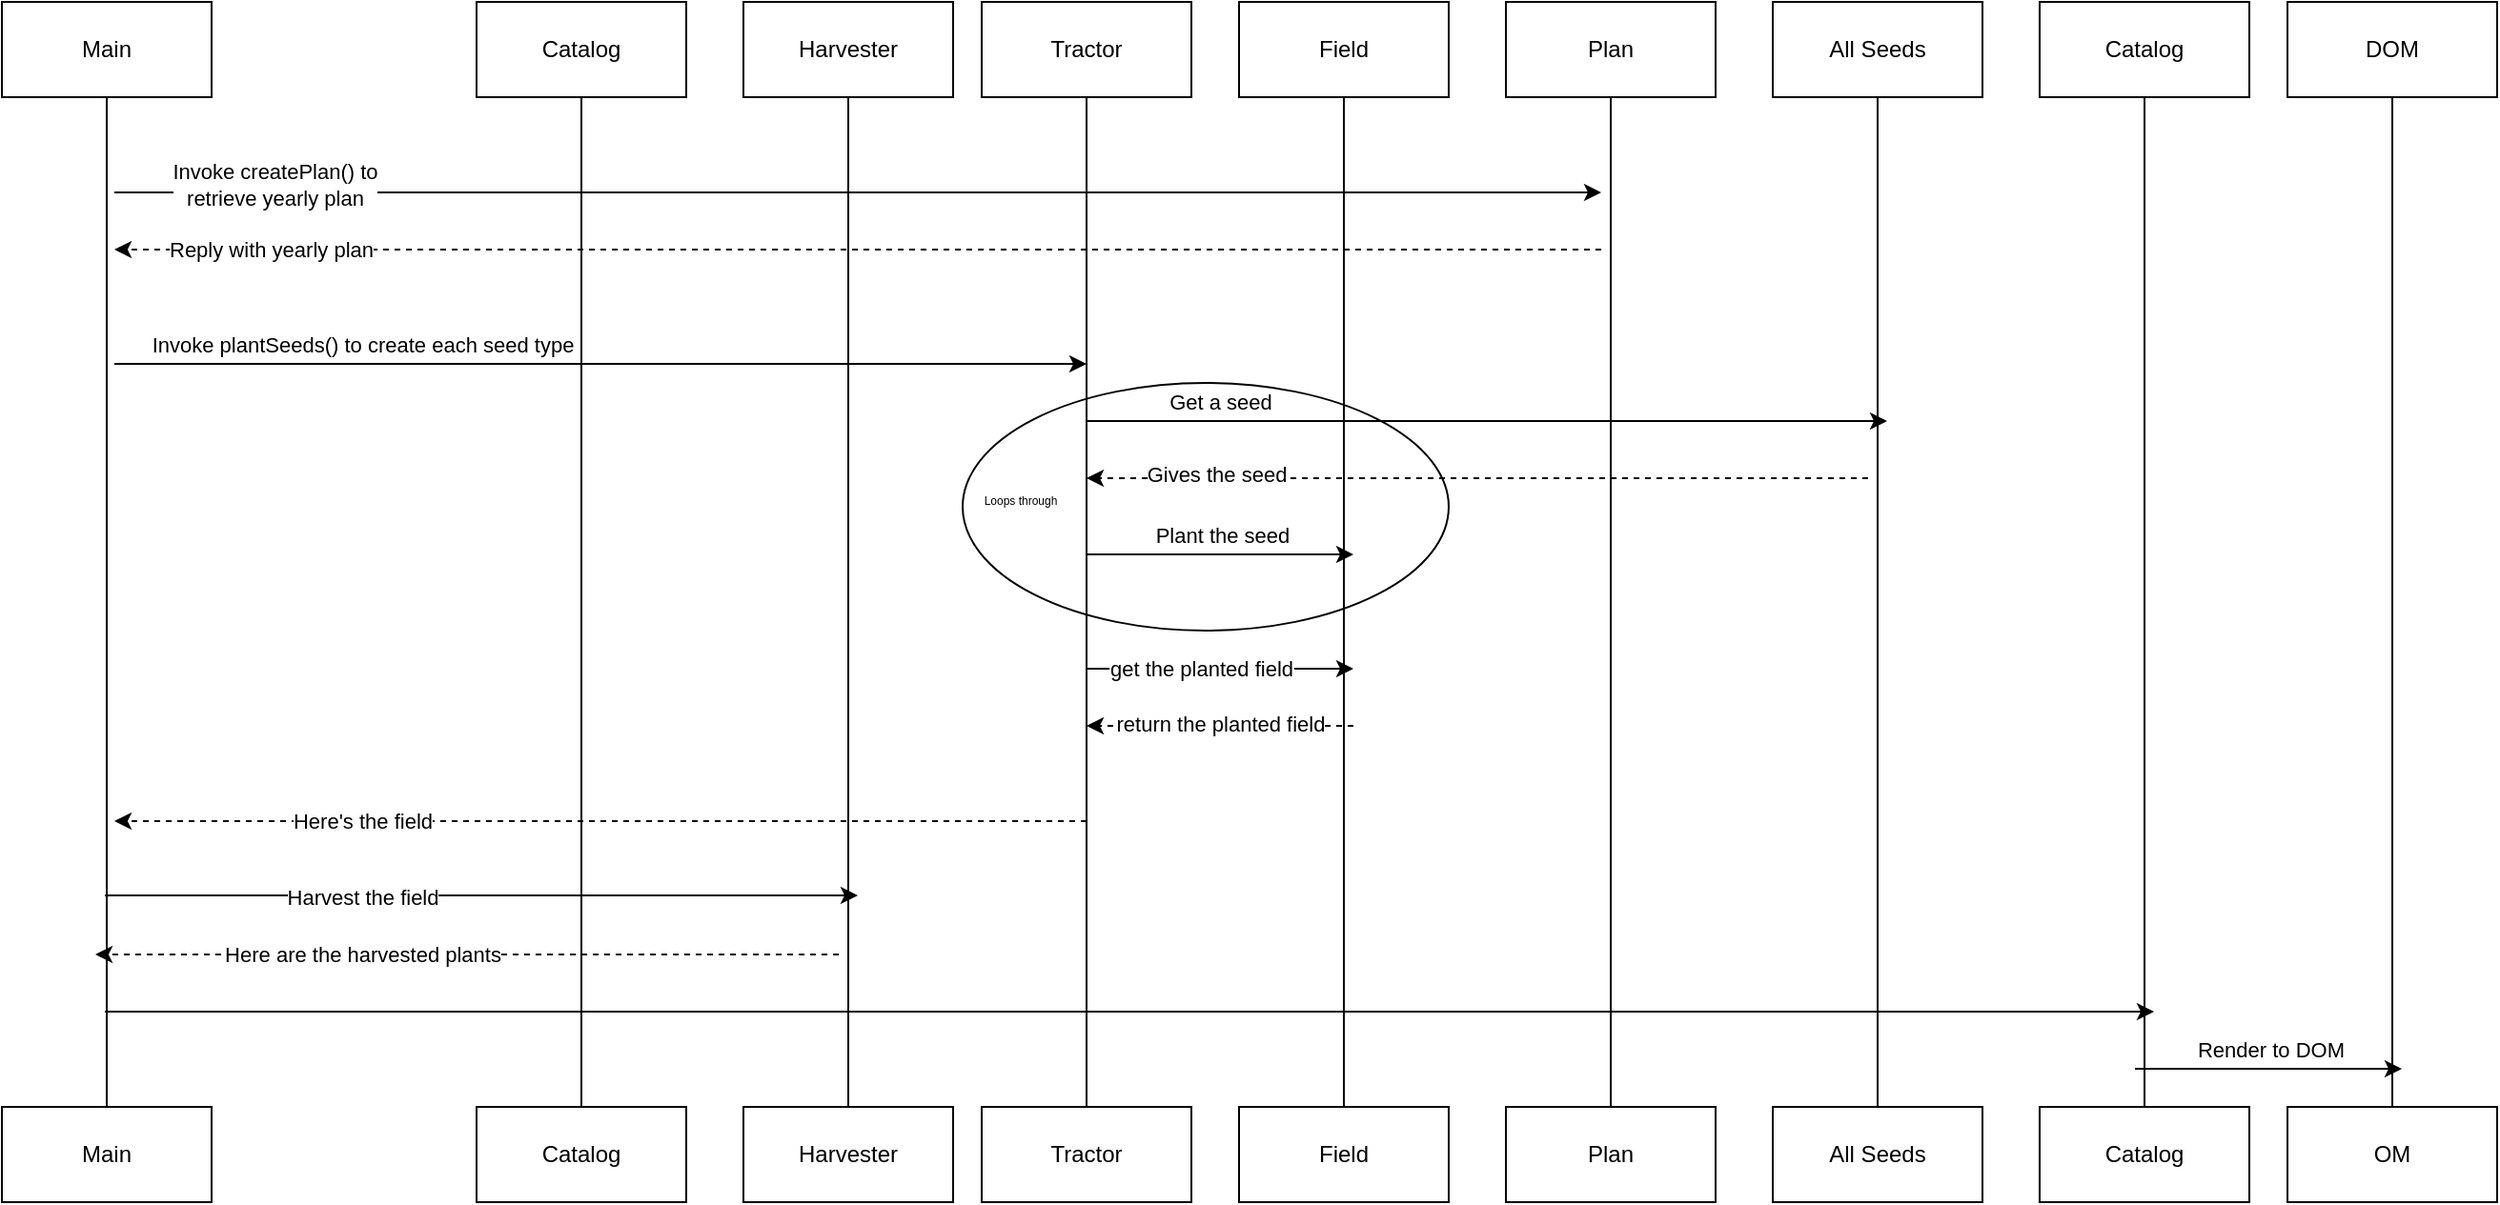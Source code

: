 <mxfile>
    <diagram id="8JgOMA_g6nNIU_0vYsbw" name="Page-1">
        <mxGraphModel dx="2029" dy="895" grid="1" gridSize="10" guides="1" tooltips="1" connect="1" arrows="1" fold="1" page="1" pageScale="1" pageWidth="850" pageHeight="1100" math="0" shadow="0">
            <root>
                <mxCell id="0"/>
                <mxCell id="1" parent="0"/>
                <mxCell id="100" value="" style="ellipse;whiteSpace=wrap;html=1;" vertex="1" parent="1">
                    <mxGeometry x="415" y="280" width="255" height="130" as="geometry"/>
                </mxCell>
                <mxCell id="4" style="edgeStyle=none;html=1;entryX=0.5;entryY=0;entryDx=0;entryDy=0;endArrow=none;endFill=0;" parent="1" source="2" target="3" edge="1">
                    <mxGeometry relative="1" as="geometry"/>
                </mxCell>
                <mxCell id="2" value="Main" style="whiteSpace=wrap;html=1;" parent="1" vertex="1">
                    <mxGeometry x="-89" y="80" width="110" height="50" as="geometry"/>
                </mxCell>
                <mxCell id="3" value="Main" style="whiteSpace=wrap;html=1;" parent="1" vertex="1">
                    <mxGeometry x="-89" y="660" width="110" height="50" as="geometry"/>
                </mxCell>
                <mxCell id="5" style="edgeStyle=none;html=1;entryX=0.5;entryY=0;entryDx=0;entryDy=0;endArrow=none;endFill=0;" parent="1" source="6" target="7" edge="1">
                    <mxGeometry relative="1" as="geometry"/>
                </mxCell>
                <mxCell id="6" value="Catalog" style="whiteSpace=wrap;html=1;" parent="1" vertex="1">
                    <mxGeometry x="160" y="80" width="110" height="50" as="geometry"/>
                </mxCell>
                <mxCell id="7" value="Catalog" style="whiteSpace=wrap;html=1;" parent="1" vertex="1">
                    <mxGeometry x="160" y="660" width="110" height="50" as="geometry"/>
                </mxCell>
                <mxCell id="8" style="edgeStyle=none;html=1;entryX=0.5;entryY=0;entryDx=0;entryDy=0;endArrow=none;endFill=0;" parent="1" source="9" target="10" edge="1">
                    <mxGeometry relative="1" as="geometry"/>
                </mxCell>
                <mxCell id="9" value="Harvester" style="whiteSpace=wrap;html=1;" parent="1" vertex="1">
                    <mxGeometry x="300" y="80" width="110" height="50" as="geometry"/>
                </mxCell>
                <mxCell id="10" value="Harvester" style="whiteSpace=wrap;html=1;" parent="1" vertex="1">
                    <mxGeometry x="300" y="660" width="110" height="50" as="geometry"/>
                </mxCell>
                <mxCell id="11" style="edgeStyle=none;html=1;entryX=0.5;entryY=0;entryDx=0;entryDy=0;endArrow=none;endFill=0;" parent="1" source="12" target="13" edge="1">
                    <mxGeometry relative="1" as="geometry"/>
                </mxCell>
                <mxCell id="12" value="Tractor" style="whiteSpace=wrap;html=1;" parent="1" vertex="1">
                    <mxGeometry x="425" y="80" width="110" height="50" as="geometry"/>
                </mxCell>
                <mxCell id="13" value="Tractor" style="whiteSpace=wrap;html=1;" parent="1" vertex="1">
                    <mxGeometry x="425" y="660" width="110" height="50" as="geometry"/>
                </mxCell>
                <mxCell id="14" style="edgeStyle=none;html=1;entryX=0.5;entryY=0;entryDx=0;entryDy=0;endArrow=none;endFill=0;" parent="1" source="15" target="16" edge="1">
                    <mxGeometry relative="1" as="geometry"/>
                </mxCell>
                <mxCell id="15" value="Field" style="whiteSpace=wrap;html=1;" parent="1" vertex="1">
                    <mxGeometry x="560" y="80" width="110" height="50" as="geometry"/>
                </mxCell>
                <mxCell id="16" value="Field" style="whiteSpace=wrap;html=1;" parent="1" vertex="1">
                    <mxGeometry x="560" y="660" width="110" height="50" as="geometry"/>
                </mxCell>
                <mxCell id="17" style="edgeStyle=none;html=1;entryX=0.5;entryY=0;entryDx=0;entryDy=0;endArrow=none;endFill=0;" parent="1" source="18" target="19" edge="1">
                    <mxGeometry relative="1" as="geometry"/>
                </mxCell>
                <mxCell id="18" value="Plan" style="whiteSpace=wrap;html=1;" parent="1" vertex="1">
                    <mxGeometry x="700" y="80" width="110" height="50" as="geometry"/>
                </mxCell>
                <mxCell id="19" value="Plan" style="whiteSpace=wrap;html=1;" parent="1" vertex="1">
                    <mxGeometry x="700" y="660" width="110" height="50" as="geometry"/>
                </mxCell>
                <mxCell id="20" style="edgeStyle=none;html=1;entryX=0.5;entryY=0;entryDx=0;entryDy=0;endArrow=none;endFill=0;" parent="1" source="21" target="22" edge="1">
                    <mxGeometry relative="1" as="geometry"/>
                </mxCell>
                <mxCell id="21" value="All Seeds" style="whiteSpace=wrap;html=1;" parent="1" vertex="1">
                    <mxGeometry x="840" y="80" width="110" height="50" as="geometry"/>
                </mxCell>
                <mxCell id="22" value="All Seeds" style="whiteSpace=wrap;html=1;" parent="1" vertex="1">
                    <mxGeometry x="840" y="660" width="110" height="50" as="geometry"/>
                </mxCell>
                <mxCell id="26" value="" style="edgeStyle=none;orthogonalLoop=1;jettySize=auto;html=1;endArrow=classic;endFill=1;" parent="1" edge="1">
                    <mxGeometry width="100" relative="1" as="geometry">
                        <mxPoint x="-30" y="180" as="sourcePoint"/>
                        <mxPoint x="750" y="180" as="targetPoint"/>
                        <Array as="points"/>
                    </mxGeometry>
                </mxCell>
                <mxCell id="28" value="Invoke createPlan() to &lt;br&gt;retrieve yearly plan" style="edgeLabel;html=1;align=center;verticalAlign=middle;resizable=0;points=[];" parent="26" vertex="1" connectable="0">
                    <mxGeometry x="-0.784" y="4" relative="1" as="geometry">
                        <mxPoint as="offset"/>
                    </mxGeometry>
                </mxCell>
                <mxCell id="27" value="" style="edgeStyle=none;orthogonalLoop=1;jettySize=auto;html=1;endArrow=classic;endFill=1;dashed=1;" parent="1" edge="1">
                    <mxGeometry width="100" relative="1" as="geometry">
                        <mxPoint x="750" y="210" as="sourcePoint"/>
                        <mxPoint x="-30" y="210" as="targetPoint"/>
                        <Array as="points"/>
                    </mxGeometry>
                </mxCell>
                <mxCell id="29" value="Reply with yearly plan" style="edgeLabel;html=1;align=center;verticalAlign=middle;resizable=0;points=[];" parent="27" vertex="1" connectable="0">
                    <mxGeometry x="0.806" relative="1" as="geometry">
                        <mxPoint x="6" as="offset"/>
                    </mxGeometry>
                </mxCell>
                <mxCell id="71" value="" style="edgeStyle=none;orthogonalLoop=1;jettySize=auto;html=1;" edge="1" parent="1">
                    <mxGeometry width="100" relative="1" as="geometry">
                        <mxPoint x="-30" y="270" as="sourcePoint"/>
                        <mxPoint x="480" y="270" as="targetPoint"/>
                        <Array as="points"/>
                    </mxGeometry>
                </mxCell>
                <mxCell id="72" value="Invoke plantSeeds() to create each seed type" style="edgeLabel;html=1;align=center;verticalAlign=middle;resizable=0;points=[];" vertex="1" connectable="0" parent="71">
                    <mxGeometry x="-0.396" y="5" relative="1" as="geometry">
                        <mxPoint x="-24" y="-5" as="offset"/>
                    </mxGeometry>
                </mxCell>
                <mxCell id="75" value="" style="edgeStyle=none;orthogonalLoop=1;jettySize=auto;html=1;" edge="1" parent="1">
                    <mxGeometry width="100" relative="1" as="geometry">
                        <mxPoint x="480" y="300" as="sourcePoint"/>
                        <mxPoint x="900" y="300" as="targetPoint"/>
                        <Array as="points"/>
                    </mxGeometry>
                </mxCell>
                <mxCell id="76" value="Get a seed" style="edgeLabel;html=1;align=center;verticalAlign=middle;resizable=0;points=[];" vertex="1" connectable="0" parent="75">
                    <mxGeometry x="-0.396" y="5" relative="1" as="geometry">
                        <mxPoint x="-57" y="-5" as="offset"/>
                    </mxGeometry>
                </mxCell>
                <mxCell id="77" value="" style="edgeStyle=none;orthogonalLoop=1;jettySize=auto;html=1;dashed=1;" edge="1" parent="1">
                    <mxGeometry width="100" relative="1" as="geometry">
                        <mxPoint x="890" y="330" as="sourcePoint"/>
                        <mxPoint x="480" y="330" as="targetPoint"/>
                        <Array as="points"/>
                    </mxGeometry>
                </mxCell>
                <mxCell id="80" value="Gives the seed" style="edgeLabel;html=1;align=center;verticalAlign=middle;resizable=0;points=[];" vertex="1" connectable="0" parent="77">
                    <mxGeometry x="0.668" y="-2" relative="1" as="geometry">
                        <mxPoint as="offset"/>
                    </mxGeometry>
                </mxCell>
                <mxCell id="81" value="" style="edgeStyle=none;orthogonalLoop=1;jettySize=auto;html=1;" edge="1" parent="1">
                    <mxGeometry width="100" relative="1" as="geometry">
                        <mxPoint x="480" y="370" as="sourcePoint"/>
                        <mxPoint x="620" y="370" as="targetPoint"/>
                        <Array as="points"/>
                    </mxGeometry>
                </mxCell>
                <mxCell id="82" value="Plant the seed" style="edgeLabel;html=1;align=center;verticalAlign=middle;resizable=0;points=[];" vertex="1" connectable="0" parent="81">
                    <mxGeometry x="-0.396" y="5" relative="1" as="geometry">
                        <mxPoint x="28" y="-5" as="offset"/>
                    </mxGeometry>
                </mxCell>
                <mxCell id="83" value="" style="edgeStyle=none;orthogonalLoop=1;jettySize=auto;html=1;" edge="1" parent="1">
                    <mxGeometry width="100" relative="1" as="geometry">
                        <mxPoint x="480" y="430" as="sourcePoint"/>
                        <mxPoint x="620" y="430" as="targetPoint"/>
                        <Array as="points"/>
                    </mxGeometry>
                </mxCell>
                <mxCell id="86" value="get the planted field" style="edgeLabel;html=1;align=center;verticalAlign=middle;resizable=0;points=[];" vertex="1" connectable="0" parent="83">
                    <mxGeometry x="-0.143" relative="1" as="geometry">
                        <mxPoint as="offset"/>
                    </mxGeometry>
                </mxCell>
                <mxCell id="85" value="" style="edgeStyle=none;orthogonalLoop=1;jettySize=auto;html=1;dashed=1;" edge="1" parent="1">
                    <mxGeometry width="100" relative="1" as="geometry">
                        <mxPoint x="620" y="460" as="sourcePoint"/>
                        <mxPoint x="480" y="460" as="targetPoint"/>
                        <Array as="points"/>
                    </mxGeometry>
                </mxCell>
                <mxCell id="87" value="return the planted field" style="edgeLabel;html=1;align=center;verticalAlign=middle;resizable=0;points=[];" vertex="1" connectable="0" parent="85">
                    <mxGeometry x="0.243" y="-1" relative="1" as="geometry">
                        <mxPoint x="17" as="offset"/>
                    </mxGeometry>
                </mxCell>
                <mxCell id="88" value="" style="edgeStyle=none;orthogonalLoop=1;jettySize=auto;html=1;dashed=1;" edge="1" parent="1">
                    <mxGeometry width="100" relative="1" as="geometry">
                        <mxPoint x="480" y="510" as="sourcePoint"/>
                        <mxPoint x="-30" y="510" as="targetPoint"/>
                        <Array as="points"/>
                    </mxGeometry>
                </mxCell>
                <mxCell id="89" value="Here's the field" style="edgeLabel;html=1;align=center;verticalAlign=middle;resizable=0;points=[];" vertex="1" connectable="0" parent="88">
                    <mxGeometry x="0.243" y="-1" relative="1" as="geometry">
                        <mxPoint x="-63" y="1" as="offset"/>
                    </mxGeometry>
                </mxCell>
                <mxCell id="90" value="" style="edgeStyle=none;orthogonalLoop=1;jettySize=auto;html=1;endArrow=classic;endFill=1;" edge="1" parent="1">
                    <mxGeometry width="100" relative="1" as="geometry">
                        <mxPoint x="-35" y="549" as="sourcePoint"/>
                        <mxPoint x="360" y="549" as="targetPoint"/>
                        <Array as="points"/>
                    </mxGeometry>
                </mxCell>
                <mxCell id="92" value="Harvest the field" style="edgeLabel;html=1;align=center;verticalAlign=middle;resizable=0;points=[];" vertex="1" connectable="0" parent="90">
                    <mxGeometry x="-0.652" y="1" relative="1" as="geometry">
                        <mxPoint x="66" y="2" as="offset"/>
                    </mxGeometry>
                </mxCell>
                <mxCell id="103" value="&lt;font style=&quot;font-size: 6px;&quot;&gt;Loops through&lt;/font&gt;" style="text;html=1;align=center;verticalAlign=middle;resizable=0;points=[];autosize=1;strokeColor=none;fillColor=none;" vertex="1" parent="1">
                    <mxGeometry x="415" y="325" width="60" height="30" as="geometry"/>
                </mxCell>
                <mxCell id="104" value="" style="edgeStyle=none;orthogonalLoop=1;jettySize=auto;html=1;dashed=1;" edge="1" parent="1">
                    <mxGeometry width="100" relative="1" as="geometry">
                        <mxPoint x="350" y="580" as="sourcePoint"/>
                        <mxPoint x="-40" y="580" as="targetPoint"/>
                        <Array as="points"/>
                    </mxGeometry>
                </mxCell>
                <mxCell id="105" value="Here are the harvested plants" style="edgeLabel;html=1;align=center;verticalAlign=middle;resizable=0;points=[];" vertex="1" connectable="0" parent="104">
                    <mxGeometry x="0.243" y="-1" relative="1" as="geometry">
                        <mxPoint x="-8" y="1" as="offset"/>
                    </mxGeometry>
                </mxCell>
                <mxCell id="106" value="" style="edgeStyle=none;orthogonalLoop=1;jettySize=auto;html=1;" edge="1" parent="1">
                    <mxGeometry width="100" relative="1" as="geometry">
                        <mxPoint x="-35" y="610" as="sourcePoint"/>
                        <mxPoint x="1040" y="610" as="targetPoint"/>
                        <Array as="points"/>
                    </mxGeometry>
                </mxCell>
                <mxCell id="109" style="edgeStyle=none;html=1;entryX=0.5;entryY=0;entryDx=0;entryDy=0;endArrow=none;endFill=0;" edge="1" parent="1" source="110" target="111">
                    <mxGeometry relative="1" as="geometry"/>
                </mxCell>
                <mxCell id="110" value="Catalog" style="whiteSpace=wrap;html=1;" vertex="1" parent="1">
                    <mxGeometry x="980" y="80" width="110" height="50" as="geometry"/>
                </mxCell>
                <mxCell id="111" value="Catalog" style="whiteSpace=wrap;html=1;" vertex="1" parent="1">
                    <mxGeometry x="980" y="660" width="110" height="50" as="geometry"/>
                </mxCell>
                <mxCell id="112" style="edgeStyle=none;html=1;entryX=0.5;entryY=0;entryDx=0;entryDy=0;endArrow=none;endFill=0;" edge="1" parent="1" source="113" target="114">
                    <mxGeometry relative="1" as="geometry"/>
                </mxCell>
                <mxCell id="113" value="DOM" style="whiteSpace=wrap;html=1;" vertex="1" parent="1">
                    <mxGeometry x="1110" y="80" width="110" height="50" as="geometry"/>
                </mxCell>
                <mxCell id="114" value="OM" style="whiteSpace=wrap;html=1;" vertex="1" parent="1">
                    <mxGeometry x="1110" y="660" width="110" height="50" as="geometry"/>
                </mxCell>
                <mxCell id="115" value="" style="edgeStyle=none;orthogonalLoop=1;jettySize=auto;html=1;" edge="1" parent="1">
                    <mxGeometry width="100" relative="1" as="geometry">
                        <mxPoint x="1030" y="640" as="sourcePoint"/>
                        <mxPoint x="1170" y="640" as="targetPoint"/>
                        <Array as="points"/>
                    </mxGeometry>
                </mxCell>
                <mxCell id="116" value="Render to DOM" style="edgeLabel;html=1;align=center;verticalAlign=middle;resizable=0;points=[];" vertex="1" connectable="0" parent="115">
                    <mxGeometry x="-0.396" y="5" relative="1" as="geometry">
                        <mxPoint x="28" y="-5" as="offset"/>
                    </mxGeometry>
                </mxCell>
            </root>
        </mxGraphModel>
    </diagram>
</mxfile>